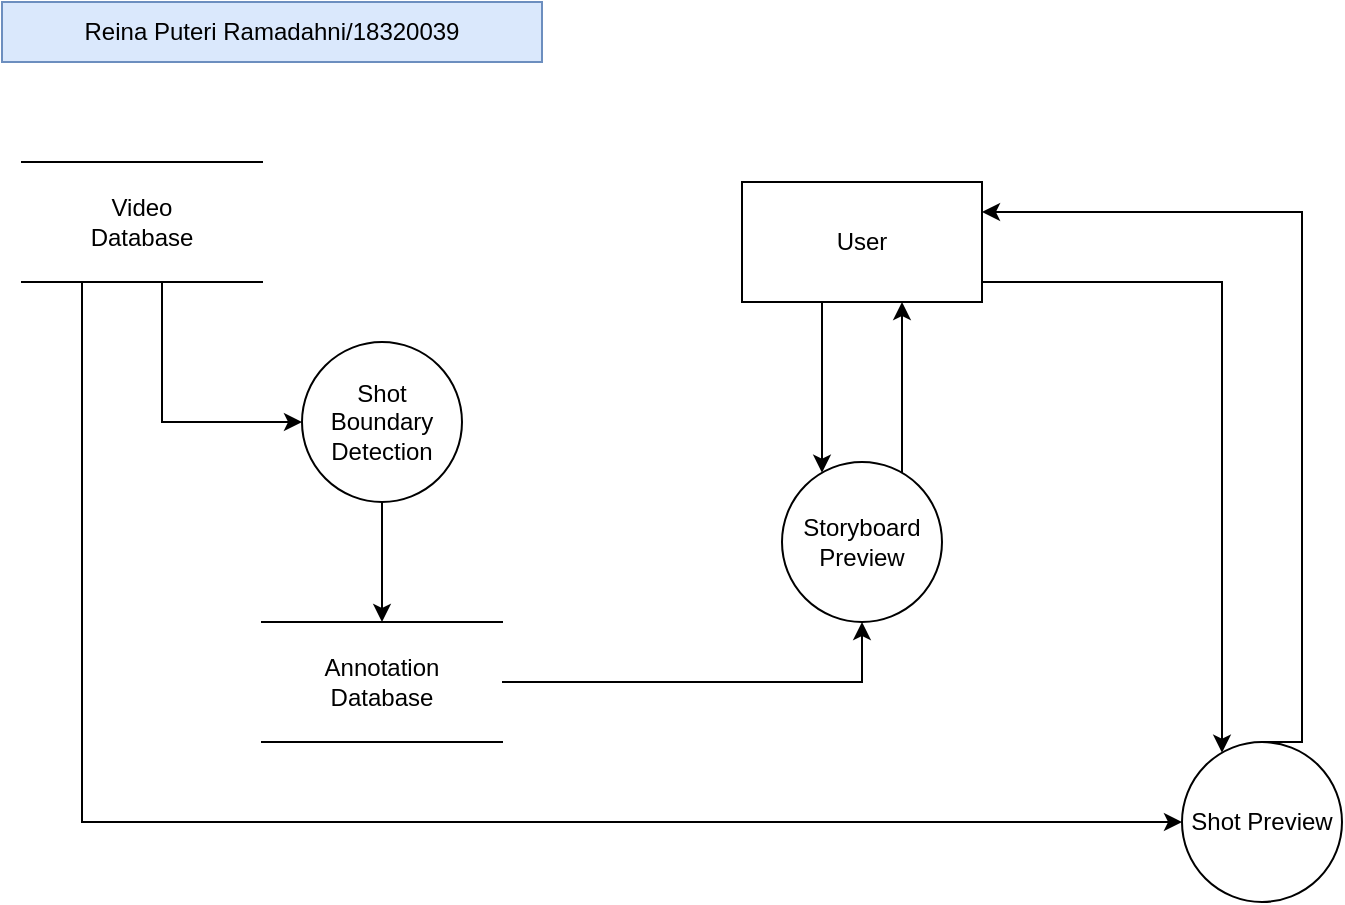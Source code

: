 <mxfile version="16.5.6" type="device"><diagram id="SlLruBGDYing_5L5lYqv" name="Page-1"><mxGraphModel dx="980" dy="523" grid="1" gridSize="10" guides="1" tooltips="1" connect="1" arrows="1" fold="1" page="1" pageScale="1" pageWidth="850" pageHeight="1100" math="0" shadow="0"><root><mxCell id="0"/><mxCell id="1" parent="0"/><mxCell id="Hd21A0yihqZEc2C5fjq--9" style="edgeStyle=orthogonalEdgeStyle;rounded=0;orthogonalLoop=1;jettySize=auto;html=1;exitX=0.5;exitY=1;exitDx=0;exitDy=0;entryX=0;entryY=0.5;entryDx=0;entryDy=0;" edge="1" parent="1" source="Hd21A0yihqZEc2C5fjq--1" target="Hd21A0yihqZEc2C5fjq--6"><mxGeometry relative="1" as="geometry"><Array as="points"><mxPoint x="160" y="180"/><mxPoint x="160" y="250"/></Array></mxGeometry></mxCell><mxCell id="Hd21A0yihqZEc2C5fjq--10" style="edgeStyle=orthogonalEdgeStyle;rounded=0;orthogonalLoop=1;jettySize=auto;html=1;exitX=0.5;exitY=1;exitDx=0;exitDy=0;entryX=0;entryY=0.5;entryDx=0;entryDy=0;" edge="1" parent="1" source="Hd21A0yihqZEc2C5fjq--1" target="Hd21A0yihqZEc2C5fjq--3"><mxGeometry relative="1" as="geometry"><mxPoint x="150" y="490" as="targetPoint"/><Array as="points"><mxPoint x="120" y="180"/><mxPoint x="120" y="450"/></Array></mxGeometry></mxCell><mxCell id="Hd21A0yihqZEc2C5fjq--1" value="Video&lt;br&gt;Database" style="shape=partialRectangle;whiteSpace=wrap;html=1;left=0;right=0;fillColor=none;" vertex="1" parent="1"><mxGeometry x="90" y="120" width="120" height="60" as="geometry"/></mxCell><mxCell id="Hd21A0yihqZEc2C5fjq--13" value="" style="edgeStyle=orthogonalEdgeStyle;rounded=0;orthogonalLoop=1;jettySize=auto;html=1;" edge="1" parent="1" source="Hd21A0yihqZEc2C5fjq--2" target="Hd21A0yihqZEc2C5fjq--5"><mxGeometry relative="1" as="geometry"><Array as="points"><mxPoint x="490" y="240"/><mxPoint x="490" y="240"/></Array></mxGeometry></mxCell><mxCell id="Hd21A0yihqZEc2C5fjq--15" style="edgeStyle=orthogonalEdgeStyle;rounded=0;orthogonalLoop=1;jettySize=auto;html=1;exitX=1;exitY=0.5;exitDx=0;exitDy=0;" edge="1" parent="1" source="Hd21A0yihqZEc2C5fjq--2" target="Hd21A0yihqZEc2C5fjq--3"><mxGeometry relative="1" as="geometry"><Array as="points"><mxPoint x="570" y="180"/><mxPoint x="690" y="180"/></Array></mxGeometry></mxCell><mxCell id="Hd21A0yihqZEc2C5fjq--2" value="User" style="rounded=0;whiteSpace=wrap;html=1;" vertex="1" parent="1"><mxGeometry x="450" y="130" width="120" height="60" as="geometry"/></mxCell><mxCell id="Hd21A0yihqZEc2C5fjq--16" style="edgeStyle=orthogonalEdgeStyle;rounded=0;orthogonalLoop=1;jettySize=auto;html=1;exitX=0.5;exitY=0;exitDx=0;exitDy=0;entryX=1;entryY=0.25;entryDx=0;entryDy=0;" edge="1" parent="1" source="Hd21A0yihqZEc2C5fjq--3" target="Hd21A0yihqZEc2C5fjq--2"><mxGeometry relative="1" as="geometry"><Array as="points"><mxPoint x="730" y="410"/><mxPoint x="730" y="145"/></Array></mxGeometry></mxCell><mxCell id="Hd21A0yihqZEc2C5fjq--3" value="Shot Preview" style="ellipse;whiteSpace=wrap;html=1;aspect=fixed;" vertex="1" parent="1"><mxGeometry x="670" y="410" width="80" height="80" as="geometry"/></mxCell><mxCell id="Hd21A0yihqZEc2C5fjq--14" value="" style="edgeStyle=orthogonalEdgeStyle;rounded=0;orthogonalLoop=1;jettySize=auto;html=1;" edge="1" parent="1" source="Hd21A0yihqZEc2C5fjq--5" target="Hd21A0yihqZEc2C5fjq--2"><mxGeometry relative="1" as="geometry"><Array as="points"><mxPoint x="530" y="240"/><mxPoint x="530" y="240"/></Array></mxGeometry></mxCell><mxCell id="Hd21A0yihqZEc2C5fjq--5" value="Storyboard Preview" style="ellipse;whiteSpace=wrap;html=1;aspect=fixed;" vertex="1" parent="1"><mxGeometry x="470" y="270" width="80" height="80" as="geometry"/></mxCell><mxCell id="Hd21A0yihqZEc2C5fjq--11" value="" style="edgeStyle=orthogonalEdgeStyle;rounded=0;orthogonalLoop=1;jettySize=auto;html=1;" edge="1" parent="1" source="Hd21A0yihqZEc2C5fjq--6" target="Hd21A0yihqZEc2C5fjq--7"><mxGeometry relative="1" as="geometry"/></mxCell><mxCell id="Hd21A0yihqZEc2C5fjq--6" value="Shot Boundary Detection" style="ellipse;whiteSpace=wrap;html=1;aspect=fixed;" vertex="1" parent="1"><mxGeometry x="230" y="210" width="80" height="80" as="geometry"/></mxCell><mxCell id="Hd21A0yihqZEc2C5fjq--12" style="edgeStyle=orthogonalEdgeStyle;rounded=0;orthogonalLoop=1;jettySize=auto;html=1;exitX=1;exitY=0.5;exitDx=0;exitDy=0;entryX=0.5;entryY=1;entryDx=0;entryDy=0;" edge="1" parent="1" source="Hd21A0yihqZEc2C5fjq--7" target="Hd21A0yihqZEc2C5fjq--5"><mxGeometry relative="1" as="geometry"/></mxCell><mxCell id="Hd21A0yihqZEc2C5fjq--7" value="Annotation&lt;br&gt;Database" style="shape=partialRectangle;whiteSpace=wrap;html=1;left=0;right=0;fillColor=none;" vertex="1" parent="1"><mxGeometry x="210" y="350" width="120" height="60" as="geometry"/></mxCell><mxCell id="Hd21A0yihqZEc2C5fjq--17" value="Reina Puteri Ramadahni/18320039" style="text;html=1;strokeColor=#6c8ebf;fillColor=#dae8fc;align=center;verticalAlign=middle;whiteSpace=wrap;rounded=0;" vertex="1" parent="1"><mxGeometry x="80" y="40" width="270" height="30" as="geometry"/></mxCell></root></mxGraphModel></diagram></mxfile>
